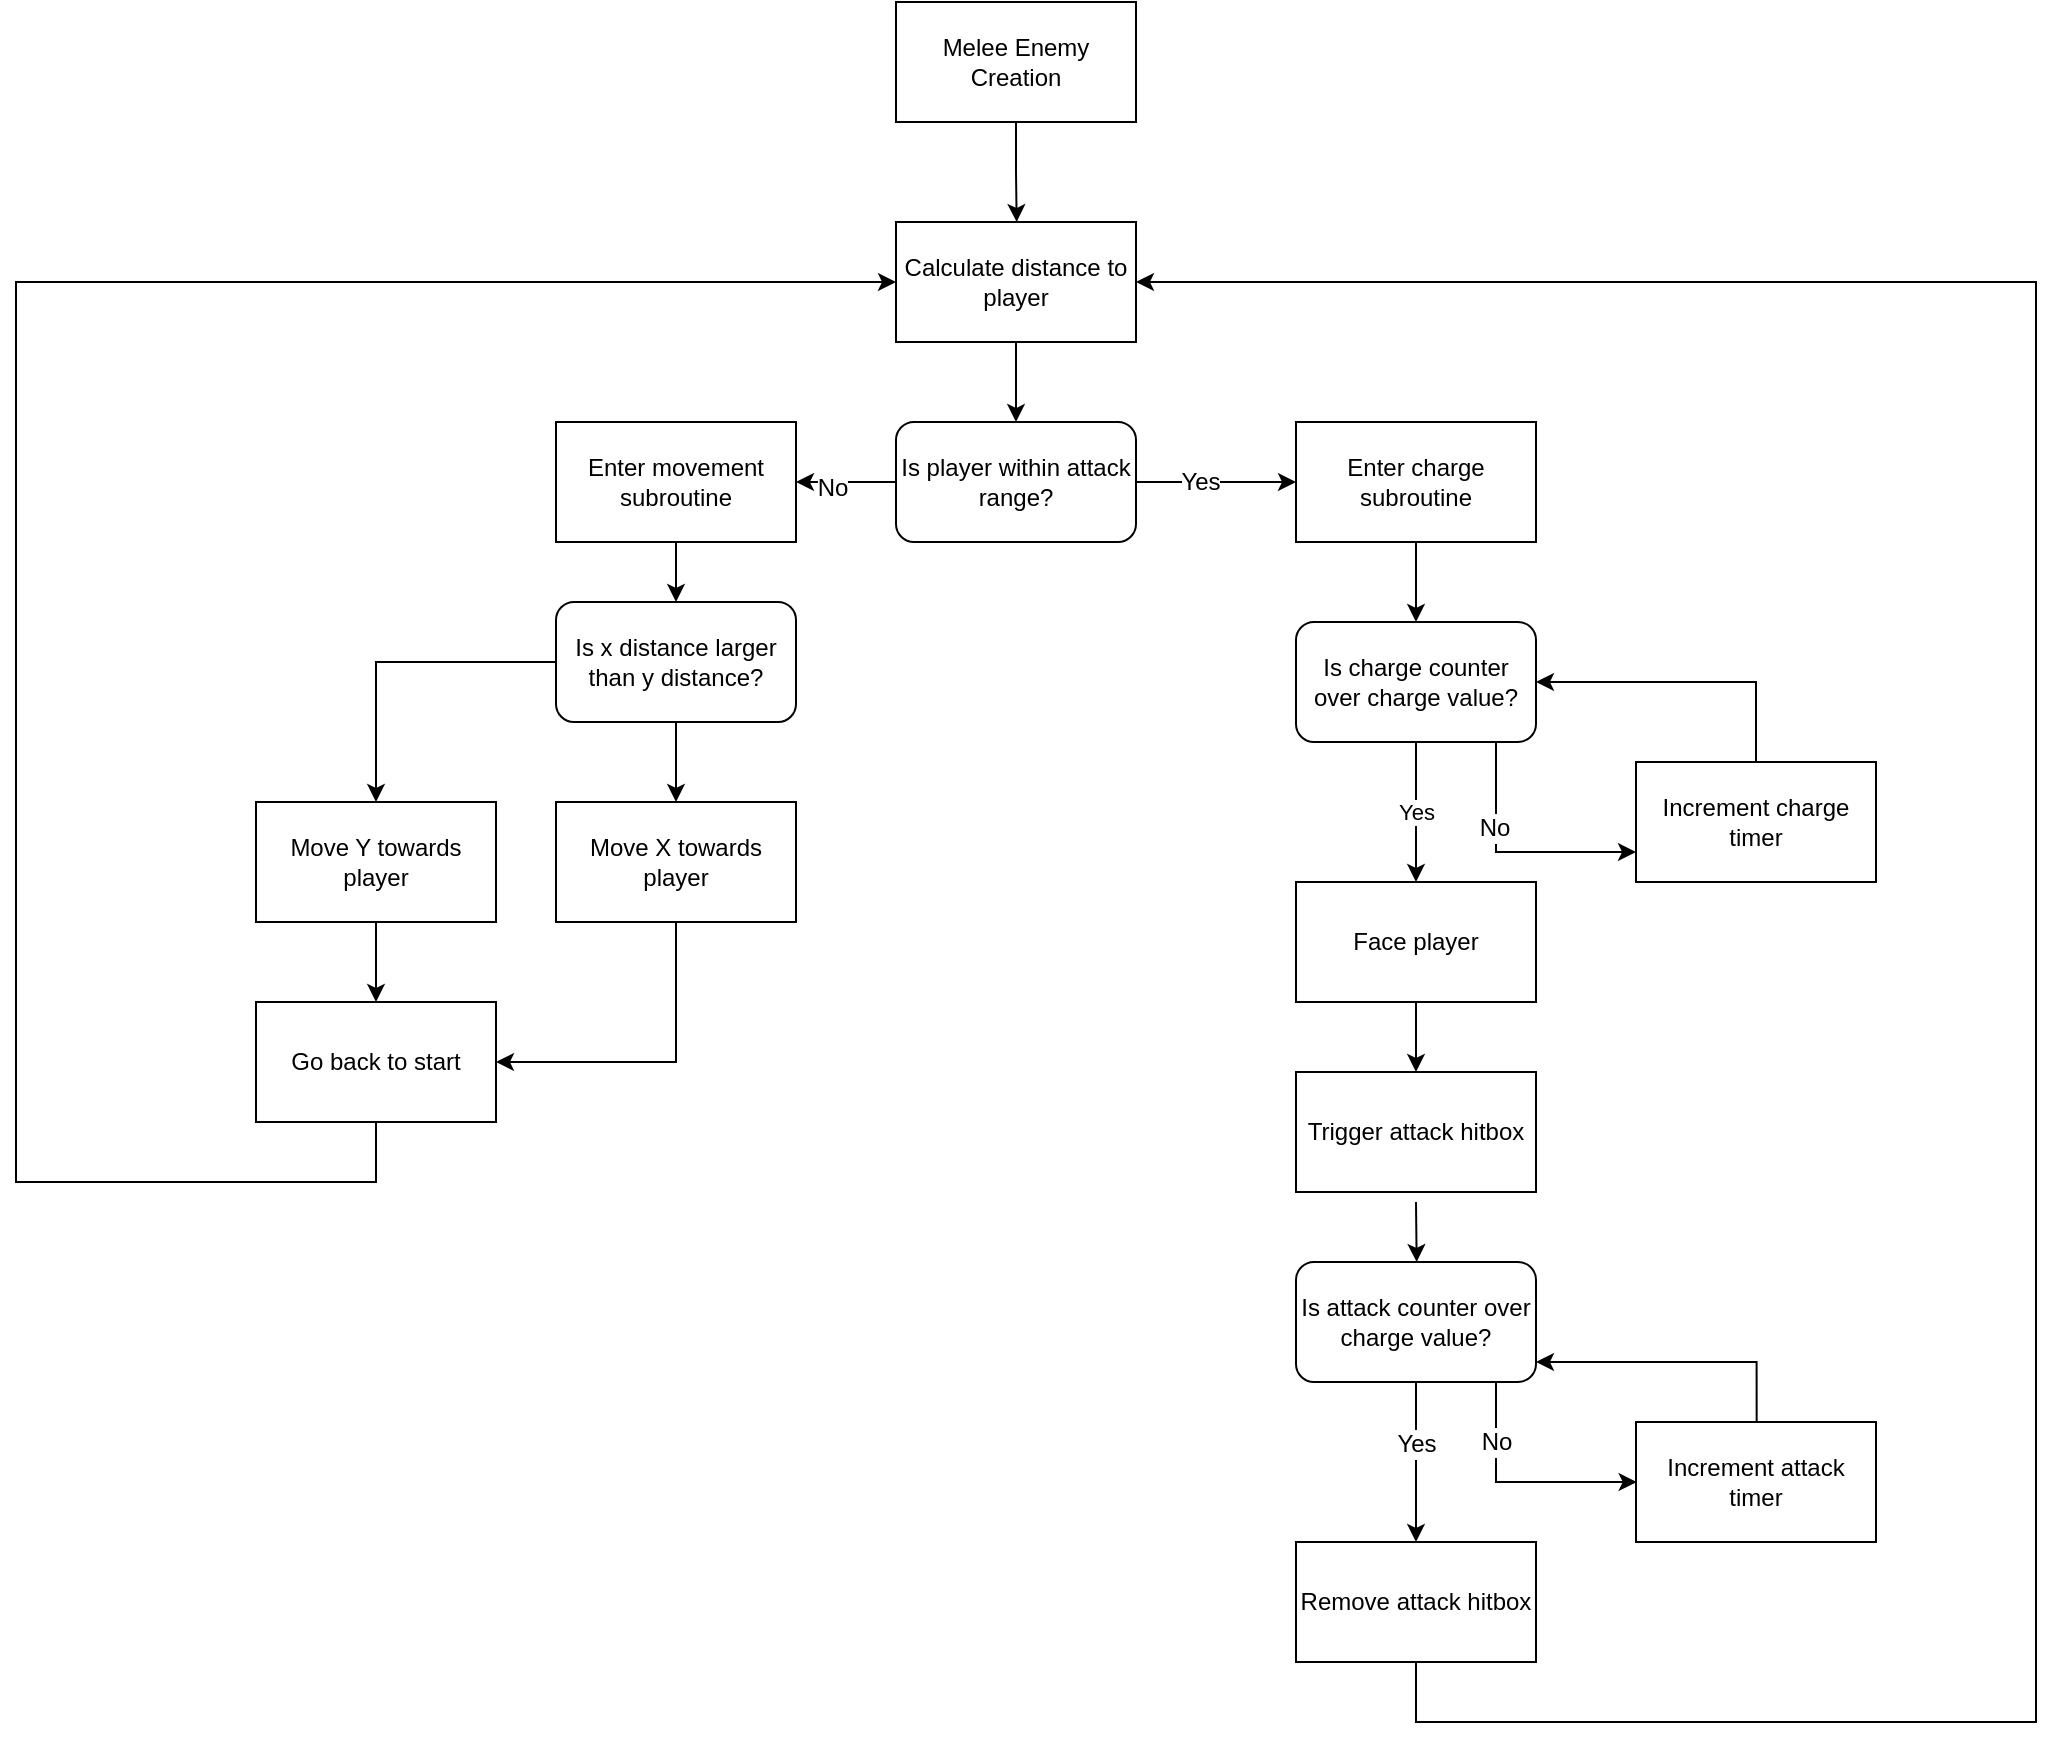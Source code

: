 <mxfile version="12.2.4" pages="1"><diagram id="oWC8VTpC4Q5eLo6pdFs4" name="Page-1"><mxGraphModel dx="1336" dy="676" grid="1" gridSize="10" guides="1" tooltips="1" connect="1" arrows="1" fold="1" page="1" pageScale="1" pageWidth="1700" pageHeight="1100" math="0" shadow="0"><root><mxCell id="0"/><mxCell id="1" parent="0"/><mxCell id="4" style="edgeStyle=orthogonalEdgeStyle;rounded=0;orthogonalLoop=1;jettySize=auto;html=1;entryX=0.5;entryY=0;entryDx=0;entryDy=0;" parent="1" source="2" edge="1"><mxGeometry relative="1" as="geometry"><mxPoint x="800.333" y="230" as="targetPoint"/></mxGeometry></mxCell><mxCell id="2" value="Melee Enemy Creation" style="rounded=0;whiteSpace=wrap;html=1;" parent="1" vertex="1"><mxGeometry x="740" y="120" width="120" height="60" as="geometry"/></mxCell><mxCell id="8" style="edgeStyle=orthogonalEdgeStyle;rounded=0;orthogonalLoop=1;jettySize=auto;html=1;" parent="1" source="5" target="6" edge="1"><mxGeometry relative="1" as="geometry"/></mxCell><mxCell id="5" value="Calculate distance to player" style="rounded=0;whiteSpace=wrap;html=1;" parent="1" vertex="1"><mxGeometry x="740" y="230" width="120" height="60" as="geometry"/></mxCell><mxCell id="10" style="edgeStyle=orthogonalEdgeStyle;rounded=0;orthogonalLoop=1;jettySize=auto;html=1;entryX=0;entryY=0.5;entryDx=0;entryDy=0;" parent="1" source="6" target="9" edge="1"><mxGeometry relative="1" as="geometry"/></mxCell><mxCell id="12" value="Yes" style="text;html=1;resizable=0;points=[];align=center;verticalAlign=middle;labelBackgroundColor=#ffffff;" parent="10" vertex="1" connectable="0"><mxGeometry x="-0.211" relative="1" as="geometry"><mxPoint as="offset"/></mxGeometry></mxCell><mxCell id="34" style="edgeStyle=orthogonalEdgeStyle;rounded=0;orthogonalLoop=1;jettySize=auto;html=1;" parent="1" source="6" target="33" edge="1"><mxGeometry relative="1" as="geometry"/></mxCell><mxCell id="35" value="No" style="text;html=1;resizable=0;points=[];align=center;verticalAlign=middle;labelBackgroundColor=#ffffff;" parent="34" vertex="1" connectable="0"><mxGeometry x="0.303" y="3" relative="1" as="geometry"><mxPoint as="offset"/></mxGeometry></mxCell><mxCell id="6" value="Is player within attack range?" style="rounded=1;whiteSpace=wrap;html=1;" parent="1" vertex="1"><mxGeometry x="740" y="330" width="120" height="60" as="geometry"/></mxCell><mxCell id="19" style="edgeStyle=orthogonalEdgeStyle;rounded=0;orthogonalLoop=1;jettySize=auto;html=1;entryX=0.5;entryY=0;entryDx=0;entryDy=0;" parent="1" source="9" target="13" edge="1"><mxGeometry relative="1" as="geometry"/></mxCell><mxCell id="9" value="Enter charge subroutine" style="rounded=0;whiteSpace=wrap;html=1;" parent="1" vertex="1"><mxGeometry x="940" y="330" width="120" height="60" as="geometry"/></mxCell><mxCell id="16" style="edgeStyle=orthogonalEdgeStyle;rounded=0;orthogonalLoop=1;jettySize=auto;html=1;entryX=0;entryY=0.75;entryDx=0;entryDy=0;" parent="1" source="13" target="15" edge="1"><mxGeometry relative="1" as="geometry"><Array as="points"><mxPoint x="1040" y="545"/></Array></mxGeometry></mxCell><mxCell id="18" value="No" style="text;html=1;resizable=0;points=[];align=center;verticalAlign=middle;labelBackgroundColor=#ffffff;" parent="16" vertex="1" connectable="0"><mxGeometry x="-0.32" y="-1" relative="1" as="geometry"><mxPoint as="offset"/></mxGeometry></mxCell><mxCell id="21" value="Yes" style="edgeStyle=orthogonalEdgeStyle;rounded=0;orthogonalLoop=1;jettySize=auto;html=1;" parent="1" source="13" target="20" edge="1"><mxGeometry relative="1" as="geometry"/></mxCell><mxCell id="13" value="Is charge counter over charge value?" style="rounded=1;whiteSpace=wrap;html=1;" parent="1" vertex="1"><mxGeometry x="940" y="430" width="120" height="60" as="geometry"/></mxCell><mxCell id="17" style="edgeStyle=orthogonalEdgeStyle;rounded=0;orthogonalLoop=1;jettySize=auto;html=1;" parent="1" source="15" target="13" edge="1"><mxGeometry relative="1" as="geometry"><Array as="points"><mxPoint x="1170" y="460"/></Array></mxGeometry></mxCell><mxCell id="15" value="Increment charge timer" style="rounded=0;whiteSpace=wrap;html=1;" parent="1" vertex="1"><mxGeometry x="1110" y="500" width="120" height="60" as="geometry"/></mxCell><mxCell id="28" style="edgeStyle=orthogonalEdgeStyle;rounded=0;orthogonalLoop=1;jettySize=auto;html=1;entryX=0.5;entryY=0;entryDx=0;entryDy=0;" parent="1" edge="1"><mxGeometry relative="1" as="geometry"><mxPoint x="1000.333" y="750" as="targetPoint"/><mxPoint x="1000" y="720" as="sourcePoint"/></mxGeometry></mxCell><mxCell id="51" style="edgeStyle=orthogonalEdgeStyle;rounded=0;orthogonalLoop=1;jettySize=auto;html=1;entryX=0.5;entryY=0;entryDx=0;entryDy=0;" edge="1" parent="1" source="20" target="50"><mxGeometry relative="1" as="geometry"/></mxCell><mxCell id="20" value="Face player" style="rounded=0;whiteSpace=wrap;html=1;" parent="1" vertex="1"><mxGeometry x="940" y="560" width="120" height="60" as="geometry"/></mxCell><mxCell id="23" style="edgeStyle=orthogonalEdgeStyle;rounded=0;orthogonalLoop=1;jettySize=auto;html=1;entryX=0;entryY=0.5;entryDx=0;entryDy=0;" parent="1" source="25" edge="1"><mxGeometry relative="1" as="geometry"><Array as="points"><mxPoint x="1040" y="860"/></Array><mxPoint x="1110.333" y="860" as="targetPoint"/></mxGeometry></mxCell><mxCell id="24" value="No" style="text;html=1;resizable=0;points=[];align=center;verticalAlign=middle;labelBackgroundColor=#ffffff;" parent="23" vertex="1" connectable="0"><mxGeometry x="-0.32" y="-1" relative="1" as="geometry"><mxPoint x="0.5" y="-11" as="offset"/></mxGeometry></mxCell><mxCell id="31" style="edgeStyle=orthogonalEdgeStyle;rounded=0;orthogonalLoop=1;jettySize=auto;html=1;entryX=0.5;entryY=0;entryDx=0;entryDy=0;" parent="1" source="25" target="30" edge="1"><mxGeometry relative="1" as="geometry"/></mxCell><mxCell id="32" value="Yes" style="text;html=1;resizable=0;points=[];align=center;verticalAlign=middle;labelBackgroundColor=#ffffff;" parent="31" vertex="1" connectable="0"><mxGeometry y="-9" relative="1" as="geometry"><mxPoint x="9" y="-9" as="offset"/></mxGeometry></mxCell><mxCell id="25" value="Is attack counter over charge value?" style="rounded=1;whiteSpace=wrap;html=1;" parent="1" vertex="1"><mxGeometry x="940" y="750" width="120" height="60" as="geometry"/></mxCell><mxCell id="26" style="edgeStyle=orthogonalEdgeStyle;rounded=0;orthogonalLoop=1;jettySize=auto;html=1;" parent="1" target="25" edge="1"><mxGeometry relative="1" as="geometry"><Array as="points"><mxPoint x="1170" y="800"/></Array><mxPoint x="1170.333" y="830" as="sourcePoint"/></mxGeometry></mxCell><mxCell id="27" value="Increment attack timer" style="rounded=0;whiteSpace=wrap;html=1;" parent="1" vertex="1"><mxGeometry x="1110" y="830" width="120" height="60" as="geometry"/></mxCell><mxCell id="49" style="edgeStyle=orthogonalEdgeStyle;rounded=0;orthogonalLoop=1;jettySize=auto;html=1;entryX=1;entryY=0.5;entryDx=0;entryDy=0;" parent="1" source="30" target="5" edge="1"><mxGeometry relative="1" as="geometry"><Array as="points"><mxPoint x="1000" y="980"/><mxPoint x="1310" y="980"/><mxPoint x="1310" y="260"/></Array></mxGeometry></mxCell><mxCell id="30" value="Remove attack hitbox" style="rounded=0;whiteSpace=wrap;html=1;" parent="1" vertex="1"><mxGeometry x="940" y="890" width="120" height="60" as="geometry"/></mxCell><mxCell id="38" style="edgeStyle=orthogonalEdgeStyle;rounded=0;orthogonalLoop=1;jettySize=auto;html=1;entryX=0.5;entryY=0;entryDx=0;entryDy=0;" parent="1" source="33" target="37" edge="1"><mxGeometry relative="1" as="geometry"/></mxCell><mxCell id="33" value="Enter movement subroutine" style="rounded=0;whiteSpace=wrap;html=1;" parent="1" vertex="1"><mxGeometry x="570" y="330" width="120" height="60" as="geometry"/></mxCell><mxCell id="40" style="edgeStyle=orthogonalEdgeStyle;rounded=0;orthogonalLoop=1;jettySize=auto;html=1;entryX=0.5;entryY=0;entryDx=0;entryDy=0;" parent="1" source="37" target="39" edge="1"><mxGeometry relative="1" as="geometry"/></mxCell><mxCell id="42" style="edgeStyle=orthogonalEdgeStyle;rounded=0;orthogonalLoop=1;jettySize=auto;html=1;" parent="1" source="37" target="41" edge="1"><mxGeometry relative="1" as="geometry"/></mxCell><mxCell id="37" value="Is x distance larger than y distance?" style="rounded=1;whiteSpace=wrap;html=1;" parent="1" vertex="1"><mxGeometry x="570" y="420" width="120" height="60" as="geometry"/></mxCell><mxCell id="46" style="edgeStyle=orthogonalEdgeStyle;rounded=0;orthogonalLoop=1;jettySize=auto;html=1;entryX=1;entryY=0.5;entryDx=0;entryDy=0;" parent="1" source="39" target="44" edge="1"><mxGeometry relative="1" as="geometry"><Array as="points"><mxPoint x="630" y="650"/></Array></mxGeometry></mxCell><mxCell id="39" value="Move X towards player" style="rounded=0;whiteSpace=wrap;html=1;" parent="1" vertex="1"><mxGeometry x="570" y="520" width="120" height="60" as="geometry"/></mxCell><mxCell id="45" style="edgeStyle=orthogonalEdgeStyle;rounded=0;orthogonalLoop=1;jettySize=auto;html=1;entryX=0.5;entryY=0;entryDx=0;entryDy=0;" parent="1" source="41" target="44" edge="1"><mxGeometry relative="1" as="geometry"/></mxCell><mxCell id="41" value="Move Y towards player" style="rounded=0;whiteSpace=wrap;html=1;" parent="1" vertex="1"><mxGeometry x="420" y="520" width="120" height="60" as="geometry"/></mxCell><mxCell id="48" style="edgeStyle=orthogonalEdgeStyle;rounded=0;orthogonalLoop=1;jettySize=auto;html=1;entryX=0;entryY=0.5;entryDx=0;entryDy=0;" parent="1" source="44" target="5" edge="1"><mxGeometry relative="1" as="geometry"><Array as="points"><mxPoint x="480" y="710"/><mxPoint x="300" y="710"/><mxPoint x="300" y="260"/></Array></mxGeometry></mxCell><mxCell id="44" value="Go back to start" style="rounded=0;whiteSpace=wrap;html=1;" parent="1" vertex="1"><mxGeometry x="420" y="620" width="120" height="60" as="geometry"/></mxCell><mxCell id="50" value="Trigger attack hitbox" style="rounded=0;whiteSpace=wrap;html=1;" vertex="1" parent="1"><mxGeometry x="940" y="655" width="120" height="60" as="geometry"/></mxCell></root></mxGraphModel></diagram></mxfile>